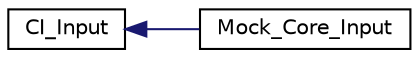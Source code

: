 digraph "Graphical Class Hierarchy"
{
 // LATEX_PDF_SIZE
  edge [fontname="Helvetica",fontsize="10",labelfontname="Helvetica",labelfontsize="10"];
  node [fontname="Helvetica",fontsize="10",shape=record];
  rankdir="LR";
  Node0 [label="CI_Input",height=0.2,width=0.4,color="black", fillcolor="white", style="filled",URL="$class_c_i___input.html",tooltip=" "];
  Node0 -> Node1 [dir="back",color="midnightblue",fontsize="10",style="solid",fontname="Helvetica"];
  Node1 [label="Mock_Core_Input",height=0.2,width=0.4,color="black", fillcolor="white", style="filled",URL="$class_mock___core___input.html",tooltip=" "];
}
